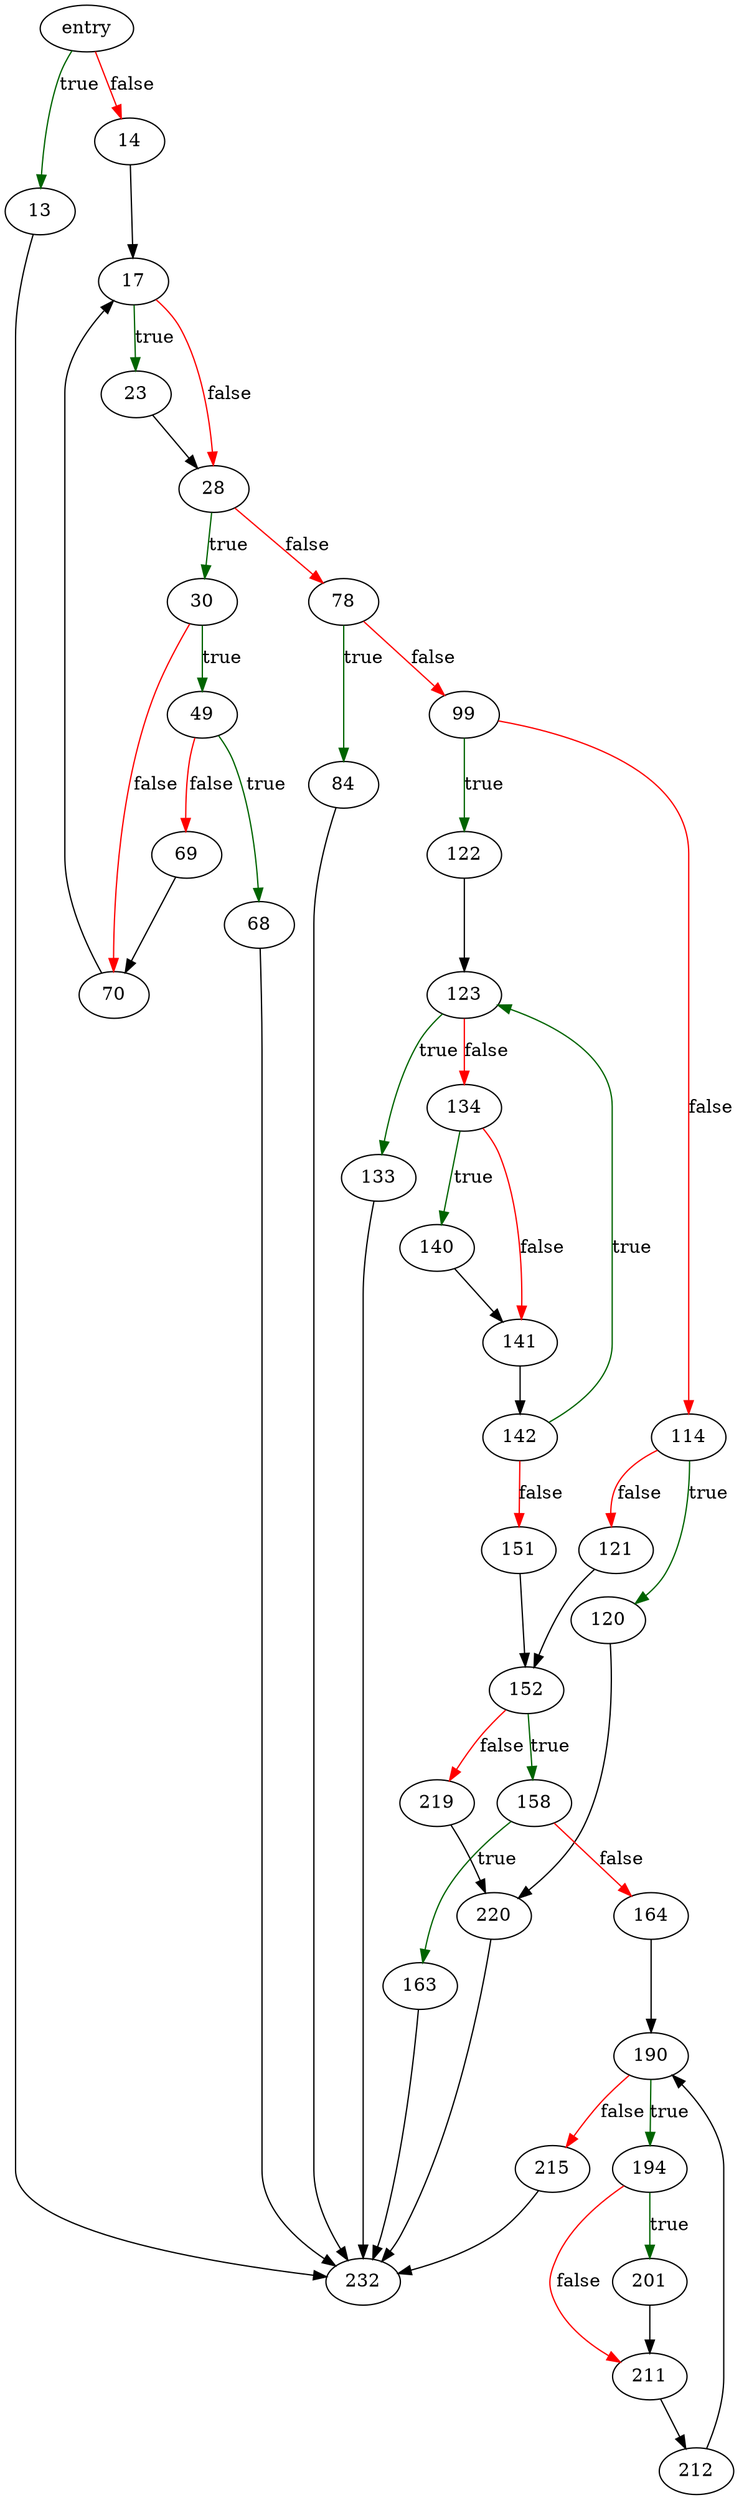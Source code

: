 digraph "sqlite3BitvecSet" {
	// Node definitions.
	2 [label=entry];
	13;
	14;
	17;
	23;
	28;
	30;
	49;
	68;
	69;
	70;
	78;
	84;
	99;
	114;
	120;
	121;
	122;
	123;
	133;
	134;
	140;
	141;
	142;
	151;
	152;
	158;
	163;
	164;
	190;
	194;
	201;
	211;
	212;
	215;
	219;
	220;
	232;

	// Edge definitions.
	2 -> 13 [
		color=darkgreen
		label=true
	];
	2 -> 14 [
		color=red
		label=false
	];
	13 -> 232;
	14 -> 17;
	17 -> 23 [
		color=darkgreen
		label=true
	];
	17 -> 28 [
		color=red
		label=false
	];
	23 -> 28;
	28 -> 30 [
		color=darkgreen
		label=true
	];
	28 -> 78 [
		color=red
		label=false
	];
	30 -> 49 [
		color=darkgreen
		label=true
	];
	30 -> 70 [
		color=red
		label=false
	];
	49 -> 68 [
		color=darkgreen
		label=true
	];
	49 -> 69 [
		color=red
		label=false
	];
	68 -> 232;
	69 -> 70;
	70 -> 17;
	78 -> 84 [
		color=darkgreen
		label=true
	];
	78 -> 99 [
		color=red
		label=false
	];
	84 -> 232;
	99 -> 114 [
		color=red
		label=false
	];
	99 -> 122 [
		color=darkgreen
		label=true
	];
	114 -> 120 [
		color=darkgreen
		label=true
	];
	114 -> 121 [
		color=red
		label=false
	];
	120 -> 220;
	121 -> 152;
	122 -> 123;
	123 -> 133 [
		color=darkgreen
		label=true
	];
	123 -> 134 [
		color=red
		label=false
	];
	133 -> 232;
	134 -> 140 [
		color=darkgreen
		label=true
	];
	134 -> 141 [
		color=red
		label=false
	];
	140 -> 141;
	141 -> 142;
	142 -> 123 [
		color=darkgreen
		label=true
	];
	142 -> 151 [
		color=red
		label=false
	];
	151 -> 152;
	152 -> 158 [
		color=darkgreen
		label=true
	];
	152 -> 219 [
		color=red
		label=false
	];
	158 -> 163 [
		color=darkgreen
		label=true
	];
	158 -> 164 [
		color=red
		label=false
	];
	163 -> 232;
	164 -> 190;
	190 -> 194 [
		color=darkgreen
		label=true
	];
	190 -> 215 [
		color=red
		label=false
	];
	194 -> 201 [
		color=darkgreen
		label=true
	];
	194 -> 211 [
		color=red
		label=false
	];
	201 -> 211;
	211 -> 212;
	212 -> 190;
	215 -> 232;
	219 -> 220;
	220 -> 232;
}